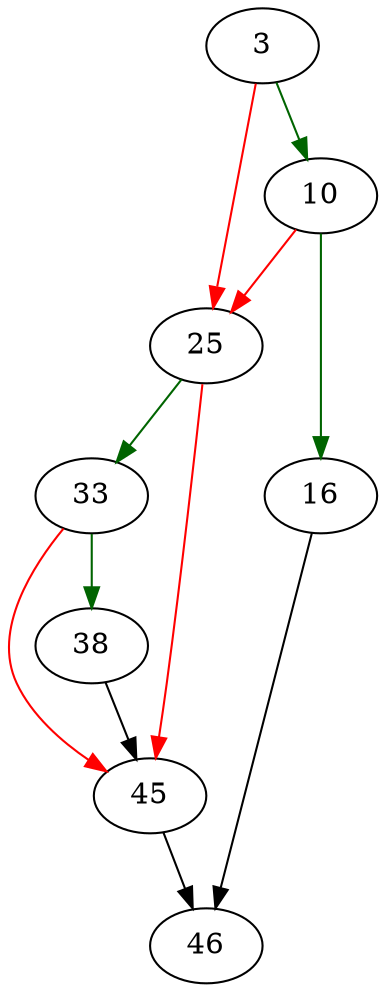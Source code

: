 strict digraph "sqlite3ExprCode" {
	// Node definitions.
	3 [entry=true];
	10;
	25;
	16;
	46;
	33;
	45;
	38;

	// Edge definitions.
	3 -> 10 [
		color=darkgreen
		cond=true
	];
	3 -> 25 [
		color=red
		cond=false
	];
	10 -> 25 [
		color=red
		cond=false
	];
	10 -> 16 [
		color=darkgreen
		cond=true
	];
	25 -> 33 [
		color=darkgreen
		cond=true
	];
	25 -> 45 [
		color=red
		cond=false
	];
	16 -> 46;
	33 -> 45 [
		color=red
		cond=false
	];
	33 -> 38 [
		color=darkgreen
		cond=true
	];
	45 -> 46;
	38 -> 45;
}